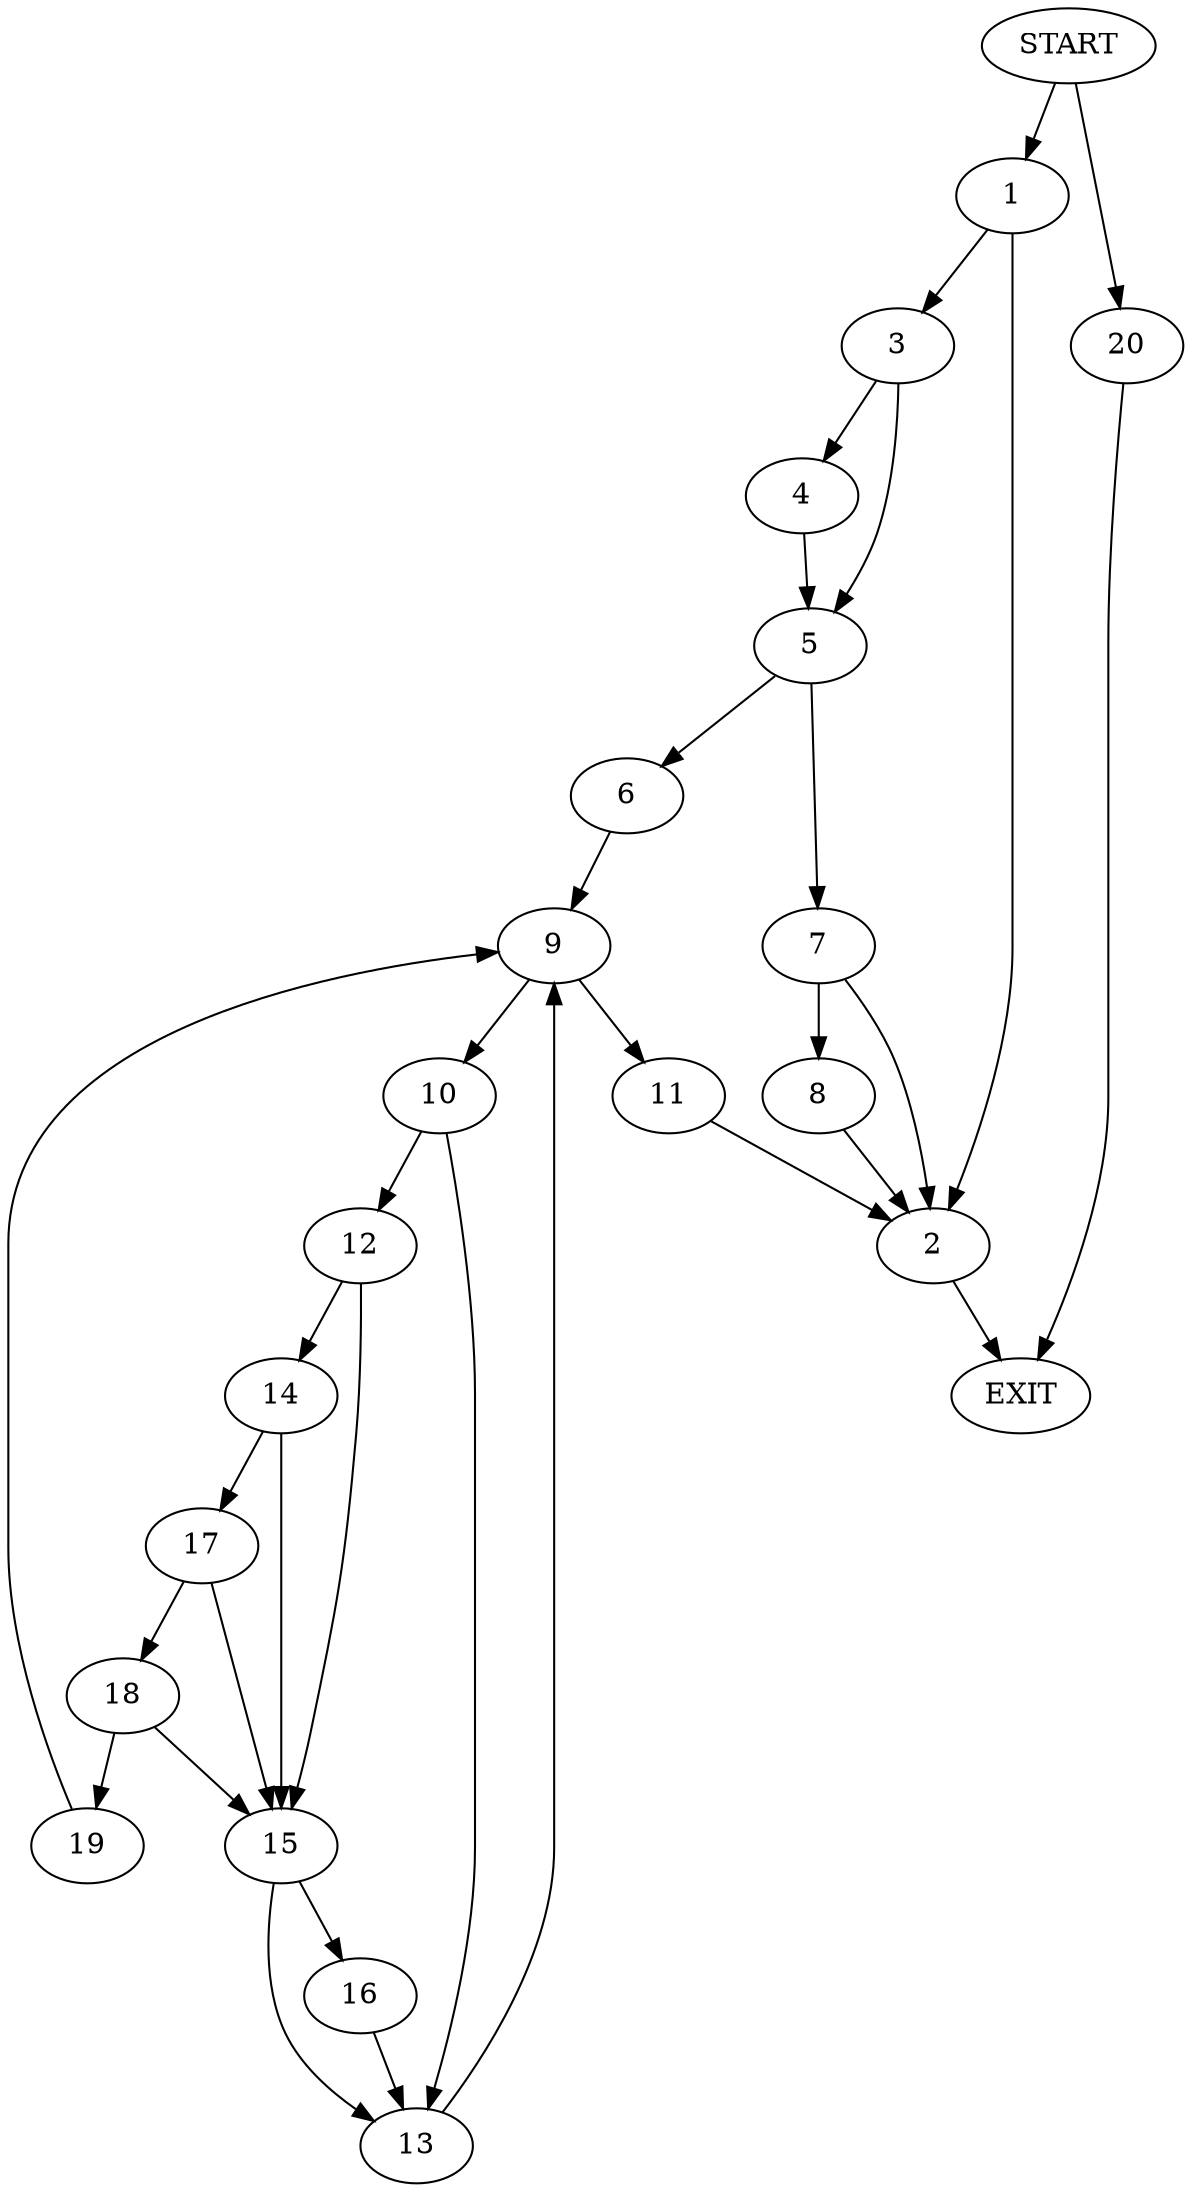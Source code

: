 digraph {
0 [label="START"]
21 [label="EXIT"]
0 -> 1
1 -> 2
1 -> 3
3 -> 4
3 -> 5
2 -> 21
5 -> 6
5 -> 7
4 -> 5
7 -> 2
7 -> 8
6 -> 9
9 -> 10
9 -> 11
10 -> 12
10 -> 13
11 -> 2
12 -> 14
12 -> 15
13 -> 9
15 -> 16
15 -> 13
14 -> 15
14 -> 17
17 -> 15
17 -> 18
18 -> 15
18 -> 19
19 -> 9
16 -> 13
8 -> 2
0 -> 20
20 -> 21
}
